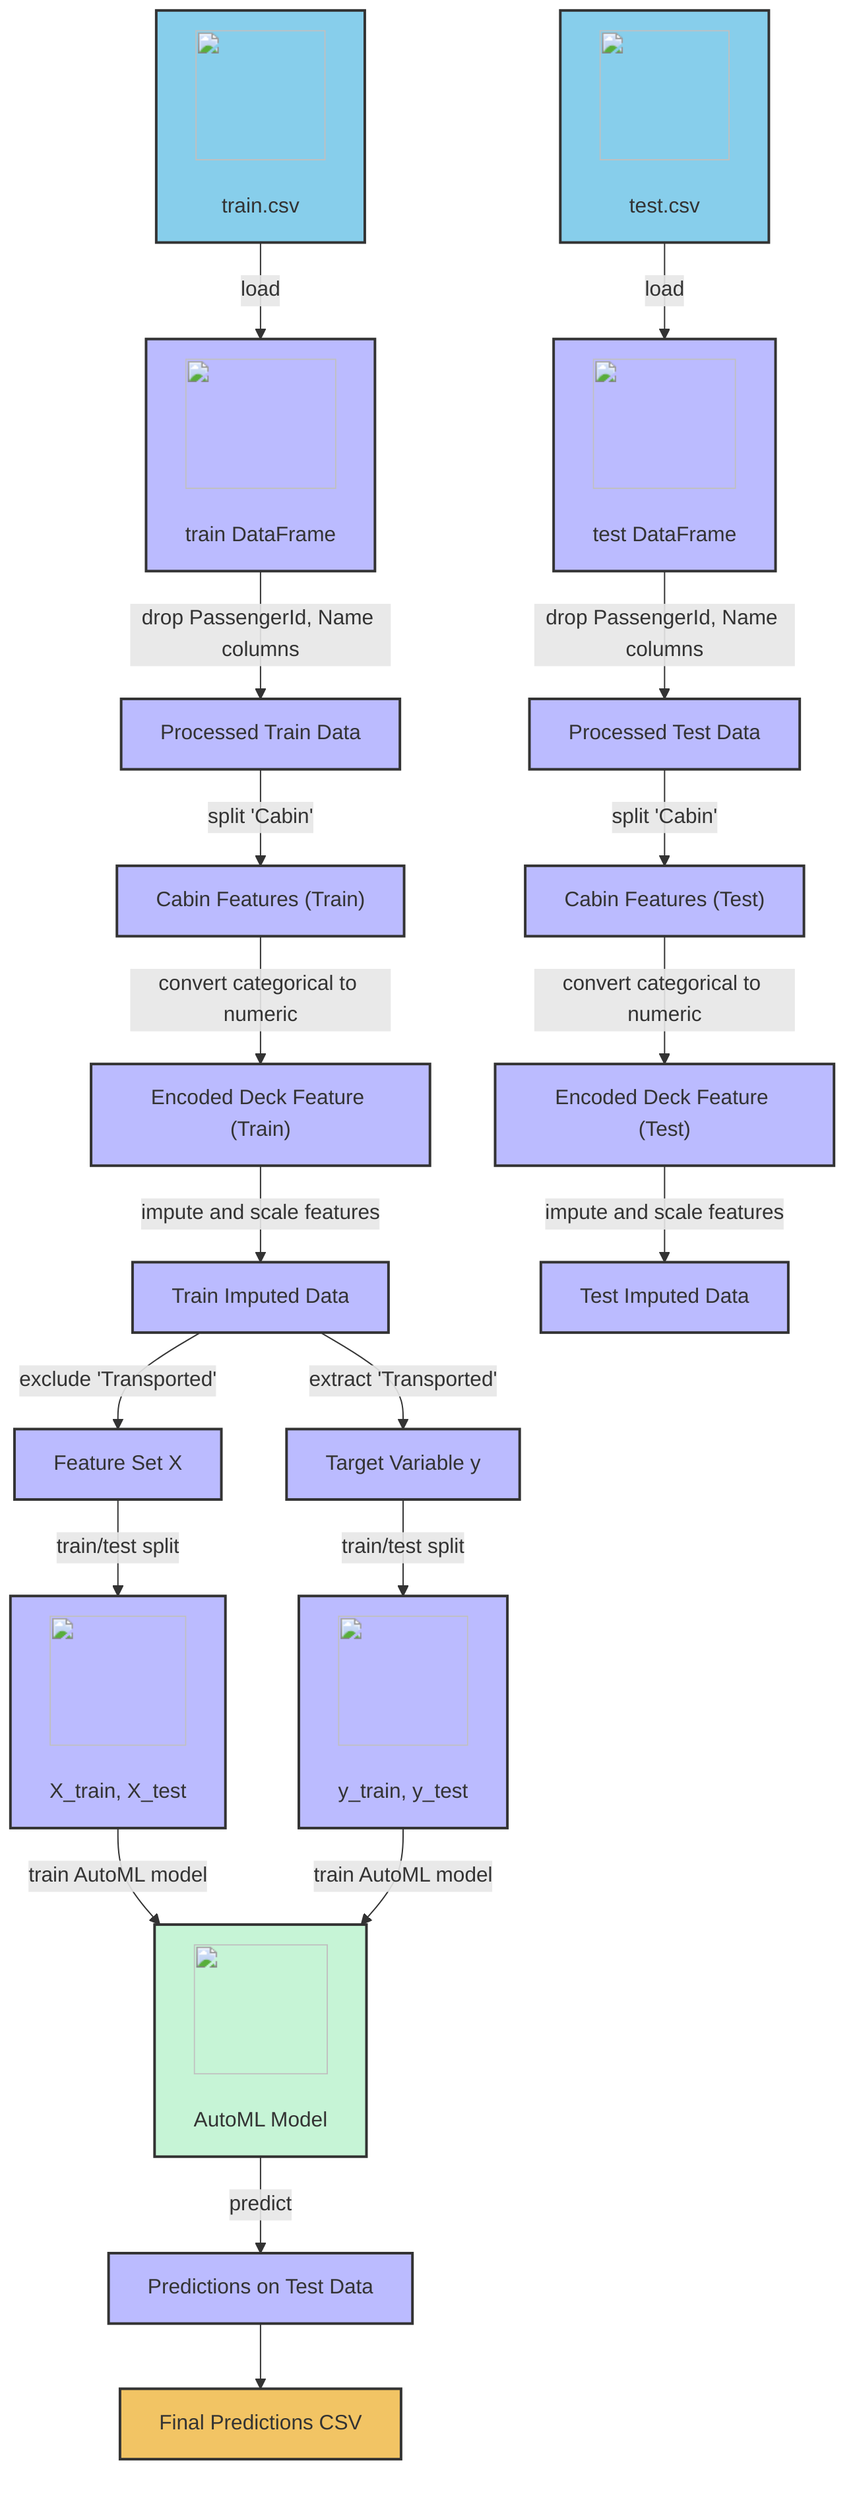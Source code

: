 flowchart TD
    %% Data sources
    A1["<img src='icons/file.svg' width=100 height=100/> <br/> train.csv"]:::dataSource -->|load| B1["<img src='icons/table.svg' width=100 height=100/> <br/> train DataFrame"]:::dataVar
    A2["<img src='icons/file.svg' width=100 height=100/> <br/> test.csv"]:::dataSource -->|load| B2["<img src='icons/table.svg' width=100 height=100/> <br/> test DataFrame"]:::dataVar

    %% Data processing and feature engineering
    B1 -->|drop PassengerId, Name columns| C1["Processed Train Data"]:::dataVar
    B2 -->|drop PassengerId, Name columns| C2["Processed Test Data"]:::dataVar
    C1 -->|split 'Cabin'| D1["Cabin Features (Train)"]:::dataVar
    C2 -->|split 'Cabin'| D2["Cabin Features (Test)"]:::dataVar
    D1 -->|convert categorical to numeric| E1["Encoded Deck Feature (Train)"]:::dataVar
    D2 -->|convert categorical to numeric| E2["Encoded Deck Feature (Test)"]:::dataVar

    %% Data imputation and transformation
    E1 -->|impute and scale features| F1["Train Imputed Data"]:::dataVar
    E2 -->|impute and scale features| F2["Test Imputed Data"]:::dataVar
    F1 -->|extract 'Transported'| G1["Target Variable y"]:::dataVar
    F1 -->|exclude 'Transported'| G2["Feature Set X"]:::dataVar

    %% Model training
    G2 -->|train/test split| H1["<img src='icons/row_split.svg' width=100 height=100/> <br/> X_train, X_test"]:::dataVar
    G1 -->|train/test split| H2["<img src='icons/row_split.svg' width=100 height=100/> <br/> y_train, y_test"]:::dataVar
    H1 -->|train AutoML model| I1["<img src='icons/brain.svg' width=100 height=100/> <br/> AutoML Model"]:::model
    H2 -->|train AutoML model| I1

    %% Prediction
    I1 -->|predict| J1["Predictions on Test Data"]:::dataVar
    J1 --> K1["Final Predictions CSV"]:::output

    %% Styles
    classDef dataSource fill:#87CEEB,stroke:#333,stroke-width:2px;
    classDef dataVar fill:#BBF,stroke:#333,stroke-width:2px;
    classDef model fill:#C6F4D6, stroke:#333, stroke-width:2px;
    classDef output fill:#F2C464,stroke:#333,stroke-width:2px;